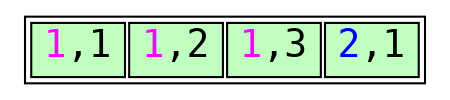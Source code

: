 // Example B-Tree graph
//
// Breadth-first order
//
// Start from root, go left to right
//
// Workflow:
//
// $ dot -T svg btree.dot -o btree.svg;

digraph nbtree {
graph [fontname = "monospace"];
node [shape = none,height=.1,fontname = "monospace",fontsize=18];
// Level 0 (leaf level)
leafnode_1[ label=<<table width="180">
                    <tr>
                        <td bgcolor='darkseagreen1' port="t2" width="45"><font color="magenta">1</font>,1</td>
                        <td bgcolor='darkseagreen1' port="t3" width="45"><font color="magenta">1</font>,2</td>
                        <td bgcolor='darkseagreen1' port="t4" width="45"><font color="magenta">1</font>,3</td>
                        <!-- <td align="center" border="0" bgcolor='white' port="t6">&#9986;</td> -->
                        <td bgcolor='darkseagreen1' port="t7" width="45"><font color="blue">2</font>,1</td>
                    </tr>
                </table>
               >
        ];
//Force alignment from root to internal to leaf levels:
//edge[style=invis];
//"rootnode":d1 -> "leafnode_2":t2
}
